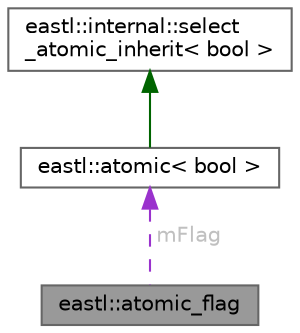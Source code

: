 digraph "eastl::atomic_flag"
{
 // LATEX_PDF_SIZE
  bgcolor="transparent";
  edge [fontname=Helvetica,fontsize=10,labelfontname=Helvetica,labelfontsize=10];
  node [fontname=Helvetica,fontsize=10,shape=box,height=0.2,width=0.4];
  Node1 [id="Node000001",label="eastl::atomic_flag",height=0.2,width=0.4,color="gray40", fillcolor="grey60", style="filled", fontcolor="black",tooltip=" "];
  Node2 -> Node1 [id="edge3_Node000001_Node000002",dir="back",color="darkorchid3",style="dashed",tooltip=" ",label=" mFlag",fontcolor="grey" ];
  Node2 [id="Node000002",label="eastl::atomic\< bool \>",height=0.2,width=0.4,color="gray40", fillcolor="white", style="filled",URL="$structeastl_1_1atomic.html",tooltip=" "];
  Node3 -> Node2 [id="edge4_Node000002_Node000003",dir="back",color="darkgreen",style="solid",tooltip=" "];
  Node3 [id="Node000003",label="eastl::internal::select\l_atomic_inherit\< bool \>",height=0.2,width=0.4,color="gray40", fillcolor="white", style="filled",tooltip=" "];
}
